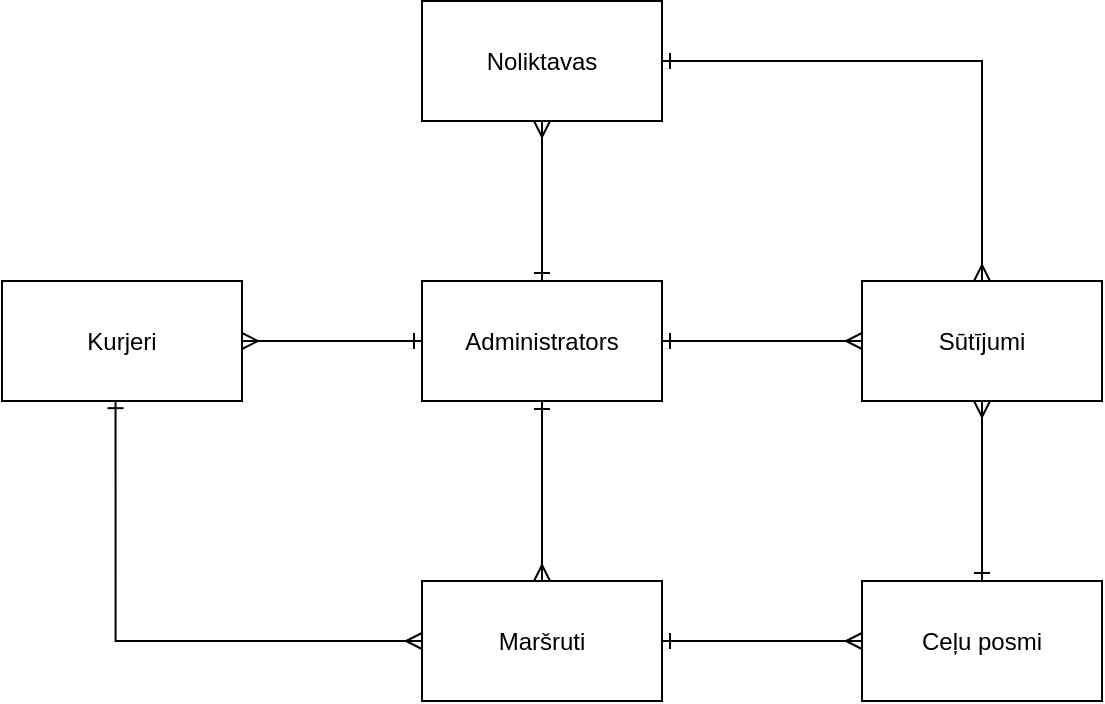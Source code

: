 <mxfile version="24.8.0">
  <diagram name="Page-1" id="9qSY4dkZg2EPxvWDV6Ty">
    <mxGraphModel dx="1613" dy="1292" grid="1" gridSize="10" guides="1" tooltips="1" connect="1" arrows="1" fold="1" page="1" pageScale="1" pageWidth="827" pageHeight="1169" math="0" shadow="0">
      <root>
        <mxCell id="0" />
        <mxCell id="1" parent="0" />
        <mxCell id="dUD3Pu1SPD2YRe0nNr8I-1" style="edgeStyle=orthogonalEdgeStyle;rounded=0;orthogonalLoop=1;jettySize=auto;html=1;entryX=0.5;entryY=0;entryDx=0;entryDy=0;endArrow=ERmany;endFill=0;startArrow=ERone;startFill=0;" parent="1" source="dUD3Pu1SPD2YRe0nNr8I-3" target="dUD3Pu1SPD2YRe0nNr8I-6" edge="1">
          <mxGeometry relative="1" as="geometry" />
        </mxCell>
        <mxCell id="dUD3Pu1SPD2YRe0nNr8I-3" value="Noliktavas" style="rounded=0;whiteSpace=wrap;html=1;" parent="1" vertex="1">
          <mxGeometry x="1340" y="144.5" width="120" height="60" as="geometry" />
        </mxCell>
        <mxCell id="dUD3Pu1SPD2YRe0nNr8I-5" value="" style="edgeStyle=orthogonalEdgeStyle;rounded=0;orthogonalLoop=1;jettySize=auto;html=1;startArrow=ERmany;startFill=0;endArrow=ERone;endFill=0;" parent="1" source="dUD3Pu1SPD2YRe0nNr8I-6" target="dUD3Pu1SPD2YRe0nNr8I-17" edge="1">
          <mxGeometry relative="1" as="geometry" />
        </mxCell>
        <mxCell id="dUD3Pu1SPD2YRe0nNr8I-6" value="Sūtījumi" style="rounded=0;whiteSpace=wrap;html=1;" parent="1" vertex="1">
          <mxGeometry x="1560" y="284.5" width="120" height="60" as="geometry" />
        </mxCell>
        <mxCell id="dUD3Pu1SPD2YRe0nNr8I-7" style="edgeStyle=orthogonalEdgeStyle;rounded=0;orthogonalLoop=1;jettySize=auto;html=1;exitX=0.473;exitY=0.993;exitDx=0;exitDy=0;entryX=0;entryY=0.5;entryDx=0;entryDy=0;exitPerimeter=0;startArrow=ERone;startFill=0;endArrow=ERmany;endFill=0;" parent="1" source="dUD3Pu1SPD2YRe0nNr8I-8" target="dUD3Pu1SPD2YRe0nNr8I-10" edge="1">
          <mxGeometry relative="1" as="geometry">
            <Array as="points">
              <mxPoint x="1187" y="464.5" />
            </Array>
            <mxPoint x="1168.4" y="354.5" as="sourcePoint" />
            <mxPoint x="1620" y="354.92" as="targetPoint" />
          </mxGeometry>
        </mxCell>
        <mxCell id="dUD3Pu1SPD2YRe0nNr8I-8" value="Kurjeri" style="rounded=0;whiteSpace=wrap;html=1;" parent="1" vertex="1">
          <mxGeometry x="1130" y="284.5" width="120" height="60" as="geometry" />
        </mxCell>
        <mxCell id="dUD3Pu1SPD2YRe0nNr8I-9" value="" style="edgeStyle=orthogonalEdgeStyle;rounded=0;orthogonalLoop=1;jettySize=auto;html=1;endArrow=ERmany;endFill=0;startArrow=ERone;startFill=0;" parent="1" source="dUD3Pu1SPD2YRe0nNr8I-10" target="dUD3Pu1SPD2YRe0nNr8I-17" edge="1">
          <mxGeometry relative="1" as="geometry" />
        </mxCell>
        <mxCell id="dUD3Pu1SPD2YRe0nNr8I-10" value="Maršruti" style="rounded=0;whiteSpace=wrap;html=1;" parent="1" vertex="1">
          <mxGeometry x="1340" y="434.5" width="120" height="60" as="geometry" />
        </mxCell>
        <mxCell id="dUD3Pu1SPD2YRe0nNr8I-11" style="edgeStyle=orthogonalEdgeStyle;rounded=0;orthogonalLoop=1;jettySize=auto;html=1;entryX=0;entryY=0.5;entryDx=0;entryDy=0;endArrow=ERmany;endFill=0;startArrow=ERone;startFill=0;exitX=1;exitY=0.5;exitDx=0;exitDy=0;" parent="1" source="dUD3Pu1SPD2YRe0nNr8I-12" target="dUD3Pu1SPD2YRe0nNr8I-6" edge="1">
          <mxGeometry relative="1" as="geometry">
            <mxPoint x="1440" y="354.5" as="sourcePoint" />
            <mxPoint x="1540" y="354.5" as="targetPoint" />
            <Array as="points">
              <mxPoint x="1510" y="314.5" />
              <mxPoint x="1510" y="314.5" />
            </Array>
          </mxGeometry>
        </mxCell>
        <mxCell id="dUD3Pu1SPD2YRe0nNr8I-12" value="Administrators" style="rounded=0;whiteSpace=wrap;html=1;" parent="1" vertex="1">
          <mxGeometry x="1340" y="284.5" width="120" height="60" as="geometry" />
        </mxCell>
        <mxCell id="dUD3Pu1SPD2YRe0nNr8I-13" style="edgeStyle=orthogonalEdgeStyle;rounded=0;orthogonalLoop=1;jettySize=auto;html=1;entryX=0.5;entryY=0;entryDx=0;entryDy=0;endArrow=ERmany;endFill=0;startArrow=ERone;startFill=0;" parent="1" source="dUD3Pu1SPD2YRe0nNr8I-12" target="dUD3Pu1SPD2YRe0nNr8I-10" edge="1">
          <mxGeometry relative="1" as="geometry">
            <Array as="points">
              <mxPoint x="1400" y="394.5" />
              <mxPoint x="1400" y="394.5" />
            </Array>
          </mxGeometry>
        </mxCell>
        <mxCell id="dUD3Pu1SPD2YRe0nNr8I-14" style="edgeStyle=orthogonalEdgeStyle;rounded=0;orthogonalLoop=1;jettySize=auto;html=1;entryX=0;entryY=0.5;entryDx=0;entryDy=0;endArrow=ERone;endFill=0;startArrow=ERmany;startFill=0;" parent="1" source="dUD3Pu1SPD2YRe0nNr8I-8" target="dUD3Pu1SPD2YRe0nNr8I-12" edge="1">
          <mxGeometry relative="1" as="geometry" />
        </mxCell>
        <mxCell id="dUD3Pu1SPD2YRe0nNr8I-15" style="edgeStyle=orthogonalEdgeStyle;rounded=0;orthogonalLoop=1;jettySize=auto;html=1;endArrow=ERmany;endFill=0;startArrow=ERone;startFill=0;entryX=0.5;entryY=1;entryDx=0;entryDy=0;" parent="1" source="dUD3Pu1SPD2YRe0nNr8I-12" target="dUD3Pu1SPD2YRe0nNr8I-3" edge="1">
          <mxGeometry relative="1" as="geometry">
            <mxPoint x="1400" y="164.5" as="targetPoint" />
            <Array as="points">
              <mxPoint x="1400" y="234.5" />
              <mxPoint x="1400" y="234.5" />
            </Array>
          </mxGeometry>
        </mxCell>
        <mxCell id="dUD3Pu1SPD2YRe0nNr8I-17" value="Ceļu posmi" style="whiteSpace=wrap;html=1;rounded=0;" parent="1" vertex="1">
          <mxGeometry x="1560" y="434.5" width="120" height="60" as="geometry" />
        </mxCell>
      </root>
    </mxGraphModel>
  </diagram>
</mxfile>
